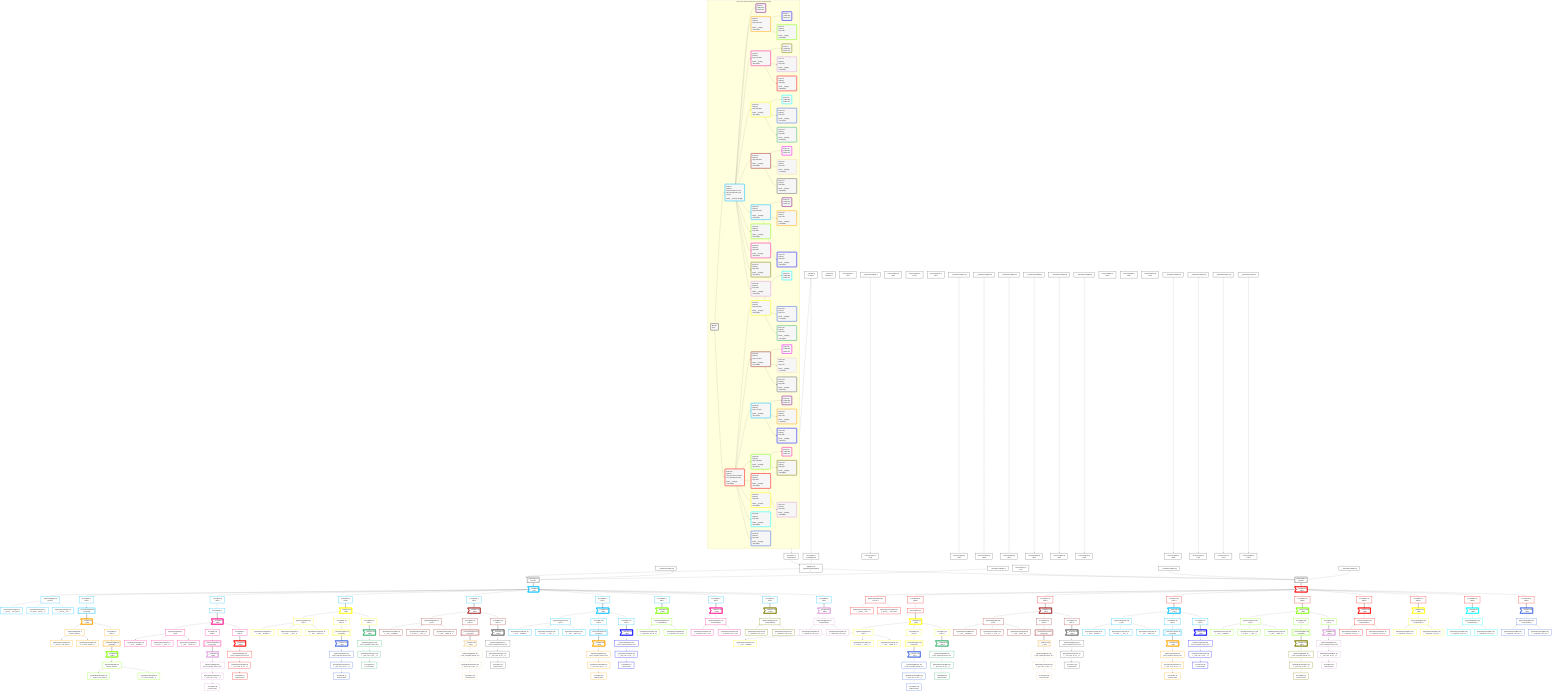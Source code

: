 graph TD
    classDef path fill:#eee,stroke:#000,color:#000
    classDef plan fill:#fff,stroke-width:3px,color:#000
    classDef itemplan fill:#fff,stroke-width:6px,color:#000
    classDef sideeffectplan fill:#f00,stroke-width:6px,color:#000
    classDef bucket fill:#f6f6f6,color:#000,stroke-width:6px,text-align:left


    %% define steps
    __Value3["__Value[3∈0]<br />ᐸcontextᐳ"]:::plan
    __Value5["__Value[5∈0]<br />ᐸrootValueᐳ"]:::plan
    Access27["Access[27∈0]<br />ᐸ3.pgSettingsᐳ"]:::plan
    Access28["Access[28∈0]<br />ᐸ3.withPgClientᐳ"]:::plan
    Object29["Object[29∈0]<br />ᐸ{pgSettings,withPgClient}ᐳ"]:::plan
    __InputStaticLeaf146["__InputStaticLeaf[146∈0]"]:::plan
    __InputStaticLeaf169["__InputStaticLeaf[169∈0]"]:::plan
    PgSelect26[["PgSelect[26∈0]<br />ᐸpersonᐳ"]]:::plan
    Connection57["Connection[57∈0]<br />ᐸ53ᐳ"]:::plan
    __Item58>"__Item[58∈1]<br />ᐸ26ᐳ"]:::itemplan
    PgSelectSingle59["PgSelectSingle[59∈1]<br />ᐸpersonᐳ"]:::plan
    PgClassExpression60["PgClassExpression[60∈1]<br />ᐸ__person__...full_name”ᐳ"]:::plan
    PgClassExpression62["PgClassExpression[62∈1]<br />ᐸ”c”.”perso..._person__)ᐳ"]:::plan
    Connection90["Connection[90∈0]<br />ᐸ86ᐳ"]:::plan
    PgClassExpression91["PgClassExpression[91∈1]<br />ᐸ__person__.”id”ᐳ"]:::plan
    __InputStaticLeaf93["__InputStaticLeaf[93∈0]"]:::plan
    Connection117["Connection[117∈0]<br />ᐸ113ᐳ"]:::plan
    Connection164["Connection[164∈0]<br />ᐸ160ᐳ"]:::plan
    Connection203["Connection[203∈0]<br />ᐸ199ᐳ"]:::plan
    Connection221["Connection[221∈0]<br />ᐸ217ᐳ"]:::plan
    Access862["Access[862∈1]<br />ᐸ58.4ᐳ"]:::plan
    __ListTransform249[["__ListTransform[249∈1]<br />ᐸeach:248ᐳ"]]:::plan
    __Item252>"__Item[252∈3]<br />ᐸ249ᐳ"]:::itemplan
    PgSelectSingle253["PgSelectSingle[253∈3]<br />ᐸperson_friendsᐳ"]:::plan
    PgClassExpression254["PgClassExpression[254∈3]<br />ᐸ__person_f...full_name”ᐳ"]:::plan
    PgClassExpression256["PgClassExpression[256∈3]<br />ᐸ”c”.”perso...friends__)ᐳ"]:::plan
    __InputStaticLeaf257["__InputStaticLeaf[257∈0]"]:::plan
    Connection284["Connection[284∈0]<br />ᐸ280ᐳ"]:::plan
    Access861["Access[861∈3]<br />ᐸ252.0ᐳ"]:::plan
    __ListTransform286[["__ListTransform[286∈3]<br />ᐸeach:285ᐳ"]]:::plan
    __Item289>"__Item[289∈5]<br />ᐸ286ᐳ"]:::itemplan
    PgSelectSingle290["PgSelectSingle[290∈5]<br />ᐸperson_friendsᐳ"]:::plan
    PgClassExpression291["PgClassExpression[291∈5]<br />ᐸ__person_f...full_name”ᐳ"]:::plan
    PgClassExpression293["PgClassExpression[293∈5]<br />ᐸ”c”.”perso...friends__)ᐳ"]:::plan
    Access859["Access[859∈1]<br />ᐸ58.3ᐳ"]:::plan
    Reverse860["Reverse[860∈1]"]:::plan
    __Item295>"__Item[295∈6]<br />ᐸ860ᐳ"]:::itemplan
    PgSelectSingle296["PgSelectSingle[296∈6]<br />ᐸpostᐳ"]:::plan
    PgClassExpression297["PgClassExpression[297∈6]<br />ᐸ__post__.”headline”ᐳ"]:::plan
    PgClassExpression301["PgClassExpression[301∈6]<br />ᐸ”a”.”post_...(__post__)ᐳ"]:::plan
    PgClassExpression302["PgClassExpression[302∈6]<br />ᐸ__post__.”author_id”ᐳ"]:::plan
    __InputStaticLeaf303["__InputStaticLeaf[303∈0]"]:::plan
    Connection313["Connection[313∈0]<br />ᐸ309ᐳ"]:::plan
    Access857["Access[857∈6]<br />ᐸ295.0ᐳ"]:::plan
    __ListTransform325[["__ListTransform[325∈6]<br />ᐸeach:324ᐳ"]]:::plan
    __Item329>"__Item[329∈8]<br />ᐸ325ᐳ"]:::itemplan
    PgSelectSingle330["PgSelectSingle[330∈8]<br />ᐸpost_computed_interval_setᐳ"]:::plan
    PgClassExpression331["PgClassExpression[331∈8]<br />ᐸ__post_com...al_set__.vᐳ"]:::plan
    Access332["Access[332∈8]<br />ᐸ331.secondsᐳ"]:::plan
    Access858["Access[858∈6]<br />ᐸ295.1ᐳ"]:::plan
    __Item333>"__Item[333∈9]<br />ᐸ858ᐳ"]:::itemplan
    PgSelectSingle334["PgSelectSingle[334∈9]<br />ᐸpost_computed_interval_setᐳ"]:::plan
    PgClassExpression335["PgClassExpression[335∈9]<br />ᐸ__post_com...al_set__.vᐳ"]:::plan
    Access336["Access[336∈9]<br />ᐸ335.secondsᐳ"]:::plan
    Access866["Access[866∈1]<br />ᐸ58.8ᐳ"]:::plan
    __Item337>"__Item[337∈10]<br />ᐸ866ᐳ"]:::itemplan
    PgSelectSingle338["PgSelectSingle[338∈10]<br />ᐸpostᐳ"]:::plan
    PgClassExpression339["PgClassExpression[339∈10]<br />ᐸ__post__.”headline”ᐳ"]:::plan
    PgClassExpression343["PgClassExpression[343∈10]<br />ᐸ”a”.”post_...(__post__)ᐳ"]:::plan
    PgClassExpression344["PgClassExpression[344∈10]<br />ᐸ__post__.”author_id”ᐳ"]:::plan
    __InputStaticLeaf345["__InputStaticLeaf[345∈0]"]:::plan
    Connection355["Connection[355∈0]<br />ᐸ351ᐳ"]:::plan
    Access855["Access[855∈10]<br />ᐸ337.0ᐳ"]:::plan
    __ListTransform367[["__ListTransform[367∈10]<br />ᐸeach:366ᐳ"]]:::plan
    __Item371>"__Item[371∈12]<br />ᐸ367ᐳ"]:::itemplan
    PgSelectSingle372["PgSelectSingle[372∈12]<br />ᐸpost_computed_interval_setᐳ"]:::plan
    PgClassExpression373["PgClassExpression[373∈12]<br />ᐸ__post_com...al_set__.vᐳ"]:::plan
    Access374["Access[374∈12]<br />ᐸ373.secondsᐳ"]:::plan
    Access856["Access[856∈10]<br />ᐸ337.1ᐳ"]:::plan
    __Item375>"__Item[375∈13]<br />ᐸ856ᐳ"]:::itemplan
    PgSelectSingle376["PgSelectSingle[376∈13]<br />ᐸpost_computed_interval_setᐳ"]:::plan
    PgClassExpression377["PgClassExpression[377∈13]<br />ᐸ__post_com...al_set__.vᐳ"]:::plan
    Access378["Access[378∈13]<br />ᐸ377.secondsᐳ"]:::plan
    Access854["Access[854∈1]<br />ᐸ58.2ᐳ"]:::plan
    __Item380>"__Item[380∈14]<br />ᐸ854ᐳ"]:::itemplan
    PgSelectSingle381["PgSelectSingle[381∈14]<br />ᐸpostᐳ"]:::plan
    PgClassExpression382["PgClassExpression[382∈14]<br />ᐸ__post__.”headline”ᐳ"]:::plan
    PgClassExpression386["PgClassExpression[386∈14]<br />ᐸ”a”.”post_...(__post__)ᐳ"]:::plan
    PgClassExpression387["PgClassExpression[387∈14]<br />ᐸ__post__.”author_id”ᐳ"]:::plan
    __InputStaticLeaf388["__InputStaticLeaf[388∈0]"]:::plan
    Connection398["Connection[398∈0]<br />ᐸ394ᐳ"]:::plan
    Access852["Access[852∈14]<br />ᐸ380.0ᐳ"]:::plan
    __ListTransform410[["__ListTransform[410∈14]<br />ᐸeach:409ᐳ"]]:::plan
    __Item414>"__Item[414∈16]<br />ᐸ410ᐳ"]:::itemplan
    PgSelectSingle415["PgSelectSingle[415∈16]<br />ᐸpost_computed_interval_setᐳ"]:::plan
    PgClassExpression416["PgClassExpression[416∈16]<br />ᐸ__post_com...al_set__.vᐳ"]:::plan
    Access417["Access[417∈16]<br />ᐸ416.secondsᐳ"]:::plan
    Access853["Access[853∈14]<br />ᐸ380.1ᐳ"]:::plan
    __Item418>"__Item[418∈17]<br />ᐸ853ᐳ"]:::itemplan
    PgSelectSingle419["PgSelectSingle[419∈17]<br />ᐸpost_computed_interval_setᐳ"]:::plan
    PgClassExpression420["PgClassExpression[420∈17]<br />ᐸ__post_com...al_set__.vᐳ"]:::plan
    Access421["Access[421∈17]<br />ᐸ420.secondsᐳ"]:::plan
    Access865["Access[865∈1]<br />ᐸ58.7ᐳ"]:::plan
    __Item422>"__Item[422∈18]<br />ᐸ865ᐳ"]:::itemplan
    PgSelectSingle423["PgSelectSingle[423∈18]<br />ᐸpostᐳ"]:::plan
    PgClassExpression424["PgClassExpression[424∈18]<br />ᐸ__post__.”headline”ᐳ"]:::plan
    PgClassExpression428["PgClassExpression[428∈18]<br />ᐸ”a”.”post_...(__post__)ᐳ"]:::plan
    PgClassExpression429["PgClassExpression[429∈18]<br />ᐸ__post__.”author_id”ᐳ"]:::plan
    __InputStaticLeaf430["__InputStaticLeaf[430∈0]"]:::plan
    Connection440["Connection[440∈0]<br />ᐸ436ᐳ"]:::plan
    Access850["Access[850∈18]<br />ᐸ422.0ᐳ"]:::plan
    __ListTransform452[["__ListTransform[452∈18]<br />ᐸeach:451ᐳ"]]:::plan
    __Item456>"__Item[456∈20]<br />ᐸ452ᐳ"]:::itemplan
    PgSelectSingle457["PgSelectSingle[457∈20]<br />ᐸpost_computed_interval_setᐳ"]:::plan
    PgClassExpression458["PgClassExpression[458∈20]<br />ᐸ__post_com...al_set__.vᐳ"]:::plan
    Access459["Access[459∈20]<br />ᐸ458.secondsᐳ"]:::plan
    Access851["Access[851∈18]<br />ᐸ422.1ᐳ"]:::plan
    __Item460>"__Item[460∈21]<br />ᐸ851ᐳ"]:::itemplan
    PgSelectSingle461["PgSelectSingle[461∈21]<br />ᐸpost_computed_interval_setᐳ"]:::plan
    PgClassExpression462["PgClassExpression[462∈21]<br />ᐸ__post_com...al_set__.vᐳ"]:::plan
    Access463["Access[463∈21]<br />ᐸ462.secondsᐳ"]:::plan
    Access849["Access[849∈1]<br />ᐸ58.1ᐳ"]:::plan
    __Item465>"__Item[465∈22]<br />ᐸ849ᐳ"]:::itemplan
    PgSelectSingle466["PgSelectSingle[466∈22]<br />ᐸcompoundKeyᐳ"]:::plan
    PgClassExpression467["PgClassExpression[467∈22]<br />ᐸ__compound...rson_id_1”ᐳ"]:::plan
    PgClassExpression468["PgClassExpression[468∈22]<br />ᐸ__compound...rson_id_2”ᐳ"]:::plan
    Access848["Access[848∈1]<br />ᐸ58.0ᐳ"]:::plan
    __Item470>"__Item[470∈23]<br />ᐸ848ᐳ"]:::itemplan
    PgSelectSingle471["PgSelectSingle[471∈23]<br />ᐸcompoundKeyᐳ"]:::plan
    PgClassExpression472["PgClassExpression[472∈23]<br />ᐸ__compound...rson_id_1”ᐳ"]:::plan
    PgClassExpression473["PgClassExpression[473∈23]<br />ᐸ__compound...rson_id_2”ᐳ"]:::plan
    Access864["Access[864∈1]<br />ᐸ58.6ᐳ"]:::plan
    __Item474>"__Item[474∈24]<br />ᐸ864ᐳ"]:::itemplan
    PgSelectSingle475["PgSelectSingle[475∈24]<br />ᐸcompoundKeyᐳ"]:::plan
    PgClassExpression476["PgClassExpression[476∈24]<br />ᐸ__compound...rson_id_1”ᐳ"]:::plan
    PgClassExpression477["PgClassExpression[477∈24]<br />ᐸ__compound...rson_id_2”ᐳ"]:::plan
    Access863["Access[863∈1]<br />ᐸ58.5ᐳ"]:::plan
    __Item478>"__Item[478∈25]<br />ᐸ863ᐳ"]:::itemplan
    PgSelectSingle479["PgSelectSingle[479∈25]<br />ᐸcompoundKeyᐳ"]:::plan
    PgClassExpression480["PgClassExpression[480∈25]<br />ᐸ__compound...rson_id_1”ᐳ"]:::plan
    PgClassExpression481["PgClassExpression[481∈25]<br />ᐸ__compound...rson_id_2”ᐳ"]:::plan
    __InputStaticLeaf541["__InputStaticLeaf[541∈0]"]:::plan
    __InputStaticLeaf564["__InputStaticLeaf[564∈0]"]:::plan
    PgSelect482[["PgSelect[482∈0]<br />ᐸpersonᐳ"]]:::plan
    __Item483>"__Item[483∈26]<br />ᐸ482ᐳ"]:::itemplan
    PgSelectSingle484["PgSelectSingle[484∈26]<br />ᐸpersonᐳ"]:::plan
    PgClassExpression485["PgClassExpression[485∈26]<br />ᐸ__person__.”id”ᐳ"]:::plan
    PgClassExpression486["PgClassExpression[486∈26]<br />ᐸ__person__...full_name”ᐳ"]:::plan
    __InputStaticLeaf488["__InputStaticLeaf[488∈0]"]:::plan
    Connection512["Connection[512∈0]<br />ᐸ508ᐳ"]:::plan
    Connection559["Connection[559∈0]<br />ᐸ555ᐳ"]:::plan
    Connection598["Connection[598∈0]<br />ᐸ594ᐳ"]:::plan
    Connection616["Connection[616∈0]<br />ᐸ612ᐳ"]:::plan
    Access842["Access[842∈26]<br />ᐸ483.3ᐳ"]:::plan
    Reverse843["Reverse[843∈26]"]:::plan
    __Item644>"__Item[644∈27]<br />ᐸ843ᐳ"]:::itemplan
    PgSelectSingle645["PgSelectSingle[645∈27]<br />ᐸpostᐳ"]:::plan
    PgClassExpression646["PgClassExpression[646∈27]<br />ᐸ__post__.”headline”ᐳ"]:::plan
    PgClassExpression650["PgClassExpression[650∈27]<br />ᐸ”a”.”post_...(__post__)ᐳ"]:::plan
    PgClassExpression651["PgClassExpression[651∈27]<br />ᐸ__post__.”author_id”ᐳ"]:::plan
    __InputStaticLeaf652["__InputStaticLeaf[652∈0]"]:::plan
    Connection662["Connection[662∈0]<br />ᐸ658ᐳ"]:::plan
    Access840["Access[840∈27]<br />ᐸ644.0ᐳ"]:::plan
    __ListTransform674[["__ListTransform[674∈27]<br />ᐸeach:673ᐳ"]]:::plan
    __Item678>"__Item[678∈29]<br />ᐸ674ᐳ"]:::itemplan
    PgSelectSingle679["PgSelectSingle[679∈29]<br />ᐸpost_computed_interval_setᐳ"]:::plan
    PgClassExpression680["PgClassExpression[680∈29]<br />ᐸ__post_com...al_set__.vᐳ"]:::plan
    Access681["Access[681∈29]<br />ᐸ680.secondsᐳ"]:::plan
    Access841["Access[841∈27]<br />ᐸ644.1ᐳ"]:::plan
    __Item682>"__Item[682∈30]<br />ᐸ841ᐳ"]:::itemplan
    PgSelectSingle683["PgSelectSingle[683∈30]<br />ᐸpost_computed_interval_setᐳ"]:::plan
    PgClassExpression684["PgClassExpression[684∈30]<br />ᐸ__post_com...al_set__.vᐳ"]:::plan
    Access685["Access[685∈30]<br />ᐸ684.secondsᐳ"]:::plan
    Access847["Access[847∈26]<br />ᐸ483.7ᐳ"]:::plan
    __Item686>"__Item[686∈31]<br />ᐸ847ᐳ"]:::itemplan
    PgSelectSingle687["PgSelectSingle[687∈31]<br />ᐸpostᐳ"]:::plan
    PgClassExpression688["PgClassExpression[688∈31]<br />ᐸ__post__.”headline”ᐳ"]:::plan
    PgClassExpression692["PgClassExpression[692∈31]<br />ᐸ”a”.”post_...(__post__)ᐳ"]:::plan
    PgClassExpression693["PgClassExpression[693∈31]<br />ᐸ__post__.”author_id”ᐳ"]:::plan
    __InputStaticLeaf694["__InputStaticLeaf[694∈0]"]:::plan
    Connection704["Connection[704∈0]<br />ᐸ700ᐳ"]:::plan
    Access838["Access[838∈31]<br />ᐸ686.0ᐳ"]:::plan
    __ListTransform716[["__ListTransform[716∈31]<br />ᐸeach:715ᐳ"]]:::plan
    __Item720>"__Item[720∈33]<br />ᐸ716ᐳ"]:::itemplan
    PgSelectSingle721["PgSelectSingle[721∈33]<br />ᐸpost_computed_interval_setᐳ"]:::plan
    PgClassExpression722["PgClassExpression[722∈33]<br />ᐸ__post_com...al_set__.vᐳ"]:::plan
    Access723["Access[723∈33]<br />ᐸ722.secondsᐳ"]:::plan
    Access839["Access[839∈31]<br />ᐸ686.1ᐳ"]:::plan
    __Item724>"__Item[724∈34]<br />ᐸ839ᐳ"]:::itemplan
    PgSelectSingle725["PgSelectSingle[725∈34]<br />ᐸpost_computed_interval_setᐳ"]:::plan
    PgClassExpression726["PgClassExpression[726∈34]<br />ᐸ__post_com...al_set__.vᐳ"]:::plan
    Access727["Access[727∈34]<br />ᐸ726.secondsᐳ"]:::plan
    Access837["Access[837∈26]<br />ᐸ483.2ᐳ"]:::plan
    __Item729>"__Item[729∈35]<br />ᐸ837ᐳ"]:::itemplan
    PgSelectSingle730["PgSelectSingle[730∈35]<br />ᐸpostᐳ"]:::plan
    PgClassExpression731["PgClassExpression[731∈35]<br />ᐸ__post__.”headline”ᐳ"]:::plan
    PgClassExpression735["PgClassExpression[735∈35]<br />ᐸ”a”.”post_...(__post__)ᐳ"]:::plan
    PgClassExpression736["PgClassExpression[736∈35]<br />ᐸ__post__.”author_id”ᐳ"]:::plan
    __InputStaticLeaf737["__InputStaticLeaf[737∈0]"]:::plan
    Connection747["Connection[747∈0]<br />ᐸ743ᐳ"]:::plan
    Access835["Access[835∈35]<br />ᐸ729.0ᐳ"]:::plan
    __ListTransform759[["__ListTransform[759∈35]<br />ᐸeach:758ᐳ"]]:::plan
    __Item763>"__Item[763∈37]<br />ᐸ759ᐳ"]:::itemplan
    PgSelectSingle764["PgSelectSingle[764∈37]<br />ᐸpost_computed_interval_setᐳ"]:::plan
    PgClassExpression765["PgClassExpression[765∈37]<br />ᐸ__post_com...al_set__.vᐳ"]:::plan
    Access766["Access[766∈37]<br />ᐸ765.secondsᐳ"]:::plan
    Access836["Access[836∈35]<br />ᐸ729.1ᐳ"]:::plan
    __Item767>"__Item[767∈38]<br />ᐸ836ᐳ"]:::itemplan
    PgSelectSingle768["PgSelectSingle[768∈38]<br />ᐸpost_computed_interval_setᐳ"]:::plan
    PgClassExpression769["PgClassExpression[769∈38]<br />ᐸ__post_com...al_set__.vᐳ"]:::plan
    Access770["Access[770∈38]<br />ᐸ769.secondsᐳ"]:::plan
    Access846["Access[846∈26]<br />ᐸ483.6ᐳ"]:::plan
    __Item771>"__Item[771∈39]<br />ᐸ846ᐳ"]:::itemplan
    PgSelectSingle772["PgSelectSingle[772∈39]<br />ᐸpostᐳ"]:::plan
    PgClassExpression773["PgClassExpression[773∈39]<br />ᐸ__post__.”headline”ᐳ"]:::plan
    PgClassExpression777["PgClassExpression[777∈39]<br />ᐸ”a”.”post_...(__post__)ᐳ"]:::plan
    PgClassExpression778["PgClassExpression[778∈39]<br />ᐸ__post__.”author_id”ᐳ"]:::plan
    __InputStaticLeaf779["__InputStaticLeaf[779∈0]"]:::plan
    Connection789["Connection[789∈0]<br />ᐸ785ᐳ"]:::plan
    Access833["Access[833∈39]<br />ᐸ771.0ᐳ"]:::plan
    __ListTransform801[["__ListTransform[801∈39]<br />ᐸeach:800ᐳ"]]:::plan
    __Item805>"__Item[805∈41]<br />ᐸ801ᐳ"]:::itemplan
    PgSelectSingle806["PgSelectSingle[806∈41]<br />ᐸpost_computed_interval_setᐳ"]:::plan
    PgClassExpression807["PgClassExpression[807∈41]<br />ᐸ__post_com...al_set__.vᐳ"]:::plan
    Access808["Access[808∈41]<br />ᐸ807.secondsᐳ"]:::plan
    Access834["Access[834∈39]<br />ᐸ771.1ᐳ"]:::plan
    __Item809>"__Item[809∈42]<br />ᐸ834ᐳ"]:::itemplan
    PgSelectSingle810["PgSelectSingle[810∈42]<br />ᐸpost_computed_interval_setᐳ"]:::plan
    PgClassExpression811["PgClassExpression[811∈42]<br />ᐸ__post_com...al_set__.vᐳ"]:::plan
    Access812["Access[812∈42]<br />ᐸ811.secondsᐳ"]:::plan
    Access832["Access[832∈26]<br />ᐸ483.1ᐳ"]:::plan
    __Item814>"__Item[814∈43]<br />ᐸ832ᐳ"]:::itemplan
    PgSelectSingle815["PgSelectSingle[815∈43]<br />ᐸcompoundKeyᐳ"]:::plan
    PgClassExpression816["PgClassExpression[816∈43]<br />ᐸ__compound...rson_id_1”ᐳ"]:::plan
    PgClassExpression817["PgClassExpression[817∈43]<br />ᐸ__compound...rson_id_2”ᐳ"]:::plan
    Access831["Access[831∈26]<br />ᐸ483.0ᐳ"]:::plan
    __Item819>"__Item[819∈44]<br />ᐸ831ᐳ"]:::itemplan
    PgSelectSingle820["PgSelectSingle[820∈44]<br />ᐸcompoundKeyᐳ"]:::plan
    PgClassExpression821["PgClassExpression[821∈44]<br />ᐸ__compound...rson_id_1”ᐳ"]:::plan
    PgClassExpression822["PgClassExpression[822∈44]<br />ᐸ__compound...rson_id_2”ᐳ"]:::plan
    Access845["Access[845∈26]<br />ᐸ483.5ᐳ"]:::plan
    __Item823>"__Item[823∈45]<br />ᐸ845ᐳ"]:::itemplan
    PgSelectSingle824["PgSelectSingle[824∈45]<br />ᐸcompoundKeyᐳ"]:::plan
    PgClassExpression825["PgClassExpression[825∈45]<br />ᐸ__compound...rson_id_1”ᐳ"]:::plan
    PgClassExpression826["PgClassExpression[826∈45]<br />ᐸ__compound...rson_id_2”ᐳ"]:::plan
    Access844["Access[844∈26]<br />ᐸ483.4ᐳ"]:::plan
    __Item827>"__Item[827∈46]<br />ᐸ844ᐳ"]:::itemplan
    PgSelectSingle828["PgSelectSingle[828∈46]<br />ᐸcompoundKeyᐳ"]:::plan
    PgClassExpression829["PgClassExpression[829∈46]<br />ᐸ__compound...rson_id_1”ᐳ"]:::plan
    PgClassExpression830["PgClassExpression[830∈46]<br />ᐸ__compound...rson_id_2”ᐳ"]:::plan

    %% plan dependencies
    __Value3 --> Access27
    __Value3 --> Access28
    Access27 & Access28 --> Object29
    Object29 & __InputStaticLeaf146 & __InputStaticLeaf169 --> PgSelect26
    PgSelect26 ==> __Item58
    __Item58 --> PgSelectSingle59
    PgSelectSingle59 --> PgClassExpression60
    PgSelectSingle59 --> PgClassExpression62
    PgSelectSingle59 --> PgClassExpression91
    __InputStaticLeaf93 --> Connection117
    __Item58 --> Access862
    Access862 --> __ListTransform249
    __ListTransform249 ==> __Item252
    __Item252 --> PgSelectSingle253
    PgSelectSingle253 --> PgClassExpression254
    PgSelectSingle253 --> PgClassExpression256
    __InputStaticLeaf257 --> Connection284
    __Item252 --> Access861
    Access861 --> __ListTransform286
    __ListTransform286 ==> __Item289
    __Item289 --> PgSelectSingle290
    PgSelectSingle290 --> PgClassExpression291
    PgSelectSingle290 --> PgClassExpression293
    __Item58 --> Access859
    Access859 --> Reverse860
    Reverse860 ==> __Item295
    __Item295 --> PgSelectSingle296
    PgSelectSingle296 --> PgClassExpression297
    PgSelectSingle296 --> PgClassExpression301
    PgSelectSingle296 --> PgClassExpression302
    __InputStaticLeaf303 --> Connection313
    __Item295 --> Access857
    Access857 --> __ListTransform325
    __ListTransform325 ==> __Item329
    __Item329 --> PgSelectSingle330
    PgSelectSingle330 --> PgClassExpression331
    PgClassExpression331 --> Access332
    __Item295 --> Access858
    Access858 ==> __Item333
    __Item333 --> PgSelectSingle334
    PgSelectSingle334 --> PgClassExpression335
    PgClassExpression335 --> Access336
    __Item58 --> Access866
    Access866 ==> __Item337
    __Item337 --> PgSelectSingle338
    PgSelectSingle338 --> PgClassExpression339
    PgSelectSingle338 --> PgClassExpression343
    PgSelectSingle338 --> PgClassExpression344
    __InputStaticLeaf345 --> Connection355
    __Item337 --> Access855
    Access855 --> __ListTransform367
    __ListTransform367 ==> __Item371
    __Item371 --> PgSelectSingle372
    PgSelectSingle372 --> PgClassExpression373
    PgClassExpression373 --> Access374
    __Item337 --> Access856
    Access856 ==> __Item375
    __Item375 --> PgSelectSingle376
    PgSelectSingle376 --> PgClassExpression377
    PgClassExpression377 --> Access378
    __Item58 --> Access854
    Access854 ==> __Item380
    __Item380 --> PgSelectSingle381
    PgSelectSingle381 --> PgClassExpression382
    PgSelectSingle381 --> PgClassExpression386
    PgSelectSingle381 --> PgClassExpression387
    __InputStaticLeaf388 --> Connection398
    __Item380 --> Access852
    Access852 --> __ListTransform410
    __ListTransform410 ==> __Item414
    __Item414 --> PgSelectSingle415
    PgSelectSingle415 --> PgClassExpression416
    PgClassExpression416 --> Access417
    __Item380 --> Access853
    Access853 ==> __Item418
    __Item418 --> PgSelectSingle419
    PgSelectSingle419 --> PgClassExpression420
    PgClassExpression420 --> Access421
    __Item58 --> Access865
    Access865 ==> __Item422
    __Item422 --> PgSelectSingle423
    PgSelectSingle423 --> PgClassExpression424
    PgSelectSingle423 --> PgClassExpression428
    PgSelectSingle423 --> PgClassExpression429
    __InputStaticLeaf430 --> Connection440
    __Item422 --> Access850
    Access850 --> __ListTransform452
    __ListTransform452 ==> __Item456
    __Item456 --> PgSelectSingle457
    PgSelectSingle457 --> PgClassExpression458
    PgClassExpression458 --> Access459
    __Item422 --> Access851
    Access851 ==> __Item460
    __Item460 --> PgSelectSingle461
    PgSelectSingle461 --> PgClassExpression462
    PgClassExpression462 --> Access463
    __Item58 --> Access849
    Access849 ==> __Item465
    __Item465 --> PgSelectSingle466
    PgSelectSingle466 --> PgClassExpression467
    PgSelectSingle466 --> PgClassExpression468
    __Item58 --> Access848
    Access848 ==> __Item470
    __Item470 --> PgSelectSingle471
    PgSelectSingle471 --> PgClassExpression472
    PgSelectSingle471 --> PgClassExpression473
    __Item58 --> Access864
    Access864 ==> __Item474
    __Item474 --> PgSelectSingle475
    PgSelectSingle475 --> PgClassExpression476
    PgSelectSingle475 --> PgClassExpression477
    __Item58 --> Access863
    Access863 ==> __Item478
    __Item478 --> PgSelectSingle479
    PgSelectSingle479 --> PgClassExpression480
    PgSelectSingle479 --> PgClassExpression481
    Object29 & Connection57 & __InputStaticLeaf541 & __InputStaticLeaf564 --> PgSelect482
    PgSelect482 ==> __Item483
    __Item483 --> PgSelectSingle484
    PgSelectSingle484 --> PgClassExpression485
    PgSelectSingle484 --> PgClassExpression486
    __InputStaticLeaf488 --> Connection512
    __Item483 --> Access842
    Access842 --> Reverse843
    Reverse843 ==> __Item644
    __Item644 --> PgSelectSingle645
    PgSelectSingle645 --> PgClassExpression646
    PgSelectSingle645 --> PgClassExpression650
    PgSelectSingle645 --> PgClassExpression651
    __InputStaticLeaf652 --> Connection662
    __Item644 --> Access840
    Access840 --> __ListTransform674
    __ListTransform674 ==> __Item678
    __Item678 --> PgSelectSingle679
    PgSelectSingle679 --> PgClassExpression680
    PgClassExpression680 --> Access681
    __Item644 --> Access841
    Access841 ==> __Item682
    __Item682 --> PgSelectSingle683
    PgSelectSingle683 --> PgClassExpression684
    PgClassExpression684 --> Access685
    __Item483 --> Access847
    Access847 ==> __Item686
    __Item686 --> PgSelectSingle687
    PgSelectSingle687 --> PgClassExpression688
    PgSelectSingle687 --> PgClassExpression692
    PgSelectSingle687 --> PgClassExpression693
    __InputStaticLeaf694 --> Connection704
    __Item686 --> Access838
    Access838 --> __ListTransform716
    __ListTransform716 ==> __Item720
    __Item720 --> PgSelectSingle721
    PgSelectSingle721 --> PgClassExpression722
    PgClassExpression722 --> Access723
    __Item686 --> Access839
    Access839 ==> __Item724
    __Item724 --> PgSelectSingle725
    PgSelectSingle725 --> PgClassExpression726
    PgClassExpression726 --> Access727
    __Item483 --> Access837
    Access837 ==> __Item729
    __Item729 --> PgSelectSingle730
    PgSelectSingle730 --> PgClassExpression731
    PgSelectSingle730 --> PgClassExpression735
    PgSelectSingle730 --> PgClassExpression736
    __InputStaticLeaf737 --> Connection747
    __Item729 --> Access835
    Access835 --> __ListTransform759
    __ListTransform759 ==> __Item763
    __Item763 --> PgSelectSingle764
    PgSelectSingle764 --> PgClassExpression765
    PgClassExpression765 --> Access766
    __Item729 --> Access836
    Access836 ==> __Item767
    __Item767 --> PgSelectSingle768
    PgSelectSingle768 --> PgClassExpression769
    PgClassExpression769 --> Access770
    __Item483 --> Access846
    Access846 ==> __Item771
    __Item771 --> PgSelectSingle772
    PgSelectSingle772 --> PgClassExpression773
    PgSelectSingle772 --> PgClassExpression777
    PgSelectSingle772 --> PgClassExpression778
    __InputStaticLeaf779 --> Connection789
    __Item771 --> Access833
    Access833 --> __ListTransform801
    __ListTransform801 ==> __Item805
    __Item805 --> PgSelectSingle806
    PgSelectSingle806 --> PgClassExpression807
    PgClassExpression807 --> Access808
    __Item771 --> Access834
    Access834 ==> __Item809
    __Item809 --> PgSelectSingle810
    PgSelectSingle810 --> PgClassExpression811
    PgClassExpression811 --> Access812
    __Item483 --> Access832
    Access832 ==> __Item814
    __Item814 --> PgSelectSingle815
    PgSelectSingle815 --> PgClassExpression816
    PgSelectSingle815 --> PgClassExpression817
    __Item483 --> Access831
    Access831 ==> __Item819
    __Item819 --> PgSelectSingle820
    PgSelectSingle820 --> PgClassExpression821
    PgSelectSingle820 --> PgClassExpression822
    __Item483 --> Access845
    Access845 ==> __Item823
    __Item823 --> PgSelectSingle824
    PgSelectSingle824 --> PgClassExpression825
    PgSelectSingle824 --> PgClassExpression826
    __Item483 --> Access844
    Access844 ==> __Item827
    __Item827 --> PgSelectSingle828
    PgSelectSingle828 --> PgClassExpression829
    PgSelectSingle828 --> PgClassExpression830

    %% plan-to-path relationships

    subgraph "Buckets for queries/v4/simple-procedure-computed-fields"
    Bucket0("Bucket 0<br />(root)"):::bucket
    classDef bucket0 stroke:#696969
    class Bucket0,__Value3,__Value5,PgSelect26,Access27,Access28,Object29,Connection57,Connection90,__InputStaticLeaf93,Connection117,__InputStaticLeaf146,Connection164,__InputStaticLeaf169,Connection203,Connection221,__InputStaticLeaf257,Connection284,__InputStaticLeaf303,Connection313,__InputStaticLeaf345,Connection355,__InputStaticLeaf388,Connection398,__InputStaticLeaf430,Connection440,PgSelect482,__InputStaticLeaf488,Connection512,__InputStaticLeaf541,Connection559,__InputStaticLeaf564,Connection598,Connection616,__InputStaticLeaf652,Connection662,__InputStaticLeaf694,Connection704,__InputStaticLeaf737,Connection747,__InputStaticLeaf779,Connection789 bucket0
    Bucket1("Bucket 1<br />(listItem)<br />Deps: 90, 284, 117, 313, 355, 164, 398, 440, 203, 221, 26<br /><br />ROOT __Item{1}ᐸ26ᐳ[58]"):::bucket
    classDef bucket1 stroke:#00bfff
    class Bucket1,__Item58,PgSelectSingle59,PgClassExpression60,PgClassExpression62,PgClassExpression91,__ListTransform249,Access848,Access849,Access854,Access859,Reverse860,Access862,Access863,Access864,Access865,Access866 bucket1
    Bucket2("Bucket 2<br />(subroutine)<br />ROOT null"):::bucket
    classDef bucket2 stroke:#7f007f
    class Bucket2 bucket2
    Bucket3("Bucket 3<br />(listItem)<br />Deps: 284, 249<br /><br />ROOT __Item{3}ᐸ249ᐳ[252]"):::bucket
    classDef bucket3 stroke:#ffa500
    class Bucket3,__Item252,PgSelectSingle253,PgClassExpression254,PgClassExpression256,__ListTransform286,Access861 bucket3
    Bucket4("Bucket 4<br />(subroutine)<br />ROOT null"):::bucket
    classDef bucket4 stroke:#0000ff
    class Bucket4 bucket4
    Bucket5("Bucket 5<br />(listItem)<br />Deps: 286<br /><br />ROOT __Item{5}ᐸ286ᐳ[289]"):::bucket
    classDef bucket5 stroke:#7fff00
    class Bucket5,__Item289,PgSelectSingle290,PgClassExpression291,PgClassExpression293 bucket5
    Bucket6("Bucket 6<br />(listItem)<br />Deps: 313, 860<br /><br />ROOT __Item{6}ᐸ860ᐳ[295]"):::bucket
    classDef bucket6 stroke:#ff1493
    class Bucket6,__Item295,PgSelectSingle296,PgClassExpression297,PgClassExpression301,PgClassExpression302,__ListTransform325,Access857,Access858 bucket6
    Bucket7("Bucket 7<br />(subroutine)<br />ROOT null"):::bucket
    classDef bucket7 stroke:#808000
    class Bucket7 bucket7
    Bucket8("Bucket 8<br />(listItem)<br />Deps: 325<br /><br />ROOT __Item{8}ᐸ325ᐳ[329]"):::bucket
    classDef bucket8 stroke:#dda0dd
    class Bucket8,__Item329,PgSelectSingle330,PgClassExpression331,Access332 bucket8
    Bucket9("Bucket 9<br />(listItem)<br />Deps: 858<br /><br />ROOT __Item{9}ᐸ858ᐳ[333]"):::bucket
    classDef bucket9 stroke:#ff0000
    class Bucket9,__Item333,PgSelectSingle334,PgClassExpression335,Access336 bucket9
    Bucket10("Bucket 10<br />(listItem)<br />Deps: 355, 866<br /><br />ROOT __Item{10}ᐸ866ᐳ[337]"):::bucket
    classDef bucket10 stroke:#ffff00
    class Bucket10,__Item337,PgSelectSingle338,PgClassExpression339,PgClassExpression343,PgClassExpression344,__ListTransform367,Access855,Access856 bucket10
    Bucket11("Bucket 11<br />(subroutine)<br />ROOT null"):::bucket
    classDef bucket11 stroke:#00ffff
    class Bucket11 bucket11
    Bucket12("Bucket 12<br />(listItem)<br />Deps: 367<br /><br />ROOT __Item{12}ᐸ367ᐳ[371]"):::bucket
    classDef bucket12 stroke:#4169e1
    class Bucket12,__Item371,PgSelectSingle372,PgClassExpression373,Access374 bucket12
    Bucket13("Bucket 13<br />(listItem)<br />Deps: 856<br /><br />ROOT __Item{13}ᐸ856ᐳ[375]"):::bucket
    classDef bucket13 stroke:#3cb371
    class Bucket13,__Item375,PgSelectSingle376,PgClassExpression377,Access378 bucket13
    Bucket14("Bucket 14<br />(listItem)<br />Deps: 398, 854<br /><br />ROOT __Item{14}ᐸ854ᐳ[380]"):::bucket
    classDef bucket14 stroke:#a52a2a
    class Bucket14,__Item380,PgSelectSingle381,PgClassExpression382,PgClassExpression386,PgClassExpression387,__ListTransform410,Access852,Access853 bucket14
    Bucket15("Bucket 15<br />(subroutine)<br />ROOT null"):::bucket
    classDef bucket15 stroke:#ff00ff
    class Bucket15 bucket15
    Bucket16("Bucket 16<br />(listItem)<br />Deps: 410<br /><br />ROOT __Item{16}ᐸ410ᐳ[414]"):::bucket
    classDef bucket16 stroke:#f5deb3
    class Bucket16,__Item414,PgSelectSingle415,PgClassExpression416,Access417 bucket16
    Bucket17("Bucket 17<br />(listItem)<br />Deps: 853<br /><br />ROOT __Item{17}ᐸ853ᐳ[418]"):::bucket
    classDef bucket17 stroke:#696969
    class Bucket17,__Item418,PgSelectSingle419,PgClassExpression420,Access421 bucket17
    Bucket18("Bucket 18<br />(listItem)<br />Deps: 440, 865<br /><br />ROOT __Item{18}ᐸ865ᐳ[422]"):::bucket
    classDef bucket18 stroke:#00bfff
    class Bucket18,__Item422,PgSelectSingle423,PgClassExpression424,PgClassExpression428,PgClassExpression429,__ListTransform452,Access850,Access851 bucket18
    Bucket19("Bucket 19<br />(subroutine)<br />ROOT null"):::bucket
    classDef bucket19 stroke:#7f007f
    class Bucket19 bucket19
    Bucket20("Bucket 20<br />(listItem)<br />Deps: 452<br /><br />ROOT __Item{20}ᐸ452ᐳ[456]"):::bucket
    classDef bucket20 stroke:#ffa500
    class Bucket20,__Item456,PgSelectSingle457,PgClassExpression458,Access459 bucket20
    Bucket21("Bucket 21<br />(listItem)<br />Deps: 851<br /><br />ROOT __Item{21}ᐸ851ᐳ[460]"):::bucket
    classDef bucket21 stroke:#0000ff
    class Bucket21,__Item460,PgSelectSingle461,PgClassExpression462,Access463 bucket21
    Bucket22("Bucket 22<br />(listItem)<br />Deps: 849<br /><br />ROOT __Item{22}ᐸ849ᐳ[465]"):::bucket
    classDef bucket22 stroke:#7fff00
    class Bucket22,__Item465,PgSelectSingle466,PgClassExpression467,PgClassExpression468 bucket22
    Bucket23("Bucket 23<br />(listItem)<br />Deps: 848<br /><br />ROOT __Item{23}ᐸ848ᐳ[470]"):::bucket
    classDef bucket23 stroke:#ff1493
    class Bucket23,__Item470,PgSelectSingle471,PgClassExpression472,PgClassExpression473 bucket23
    Bucket24("Bucket 24<br />(listItem)<br />Deps: 864<br /><br />ROOT __Item{24}ᐸ864ᐳ[474]"):::bucket
    classDef bucket24 stroke:#808000
    class Bucket24,__Item474,PgSelectSingle475,PgClassExpression476,PgClassExpression477 bucket24
    Bucket25("Bucket 25<br />(listItem)<br />Deps: 863<br /><br />ROOT __Item{25}ᐸ863ᐳ[478]"):::bucket
    classDef bucket25 stroke:#dda0dd
    class Bucket25,__Item478,PgSelectSingle479,PgClassExpression480,PgClassExpression481 bucket25
    Bucket26("Bucket 26<br />(listItem)<br />Deps: 512, 662, 704, 559, 747, 789, 598, 616, 482<br /><br />ROOT __Item{26}ᐸ482ᐳ[483]"):::bucket
    classDef bucket26 stroke:#ff0000
    class Bucket26,__Item483,PgSelectSingle484,PgClassExpression485,PgClassExpression486,Access831,Access832,Access837,Access842,Reverse843,Access844,Access845,Access846,Access847 bucket26
    Bucket27("Bucket 27<br />(listItem)<br />Deps: 662, 843<br /><br />ROOT __Item{27}ᐸ843ᐳ[644]"):::bucket
    classDef bucket27 stroke:#ffff00
    class Bucket27,__Item644,PgSelectSingle645,PgClassExpression646,PgClassExpression650,PgClassExpression651,__ListTransform674,Access840,Access841 bucket27
    Bucket28("Bucket 28<br />(subroutine)<br />ROOT null"):::bucket
    classDef bucket28 stroke:#00ffff
    class Bucket28 bucket28
    Bucket29("Bucket 29<br />(listItem)<br />Deps: 674<br /><br />ROOT __Item{29}ᐸ674ᐳ[678]"):::bucket
    classDef bucket29 stroke:#4169e1
    class Bucket29,__Item678,PgSelectSingle679,PgClassExpression680,Access681 bucket29
    Bucket30("Bucket 30<br />(listItem)<br />Deps: 841<br /><br />ROOT __Item{30}ᐸ841ᐳ[682]"):::bucket
    classDef bucket30 stroke:#3cb371
    class Bucket30,__Item682,PgSelectSingle683,PgClassExpression684,Access685 bucket30
    Bucket31("Bucket 31<br />(listItem)<br />Deps: 704, 847<br /><br />ROOT __Item{31}ᐸ847ᐳ[686]"):::bucket
    classDef bucket31 stroke:#a52a2a
    class Bucket31,__Item686,PgSelectSingle687,PgClassExpression688,PgClassExpression692,PgClassExpression693,__ListTransform716,Access838,Access839 bucket31
    Bucket32("Bucket 32<br />(subroutine)<br />ROOT null"):::bucket
    classDef bucket32 stroke:#ff00ff
    class Bucket32 bucket32
    Bucket33("Bucket 33<br />(listItem)<br />Deps: 716<br /><br />ROOT __Item{33}ᐸ716ᐳ[720]"):::bucket
    classDef bucket33 stroke:#f5deb3
    class Bucket33,__Item720,PgSelectSingle721,PgClassExpression722,Access723 bucket33
    Bucket34("Bucket 34<br />(listItem)<br />Deps: 839<br /><br />ROOT __Item{34}ᐸ839ᐳ[724]"):::bucket
    classDef bucket34 stroke:#696969
    class Bucket34,__Item724,PgSelectSingle725,PgClassExpression726,Access727 bucket34
    Bucket35("Bucket 35<br />(listItem)<br />Deps: 747, 837<br /><br />ROOT __Item{35}ᐸ837ᐳ[729]"):::bucket
    classDef bucket35 stroke:#00bfff
    class Bucket35,__Item729,PgSelectSingle730,PgClassExpression731,PgClassExpression735,PgClassExpression736,__ListTransform759,Access835,Access836 bucket35
    Bucket36("Bucket 36<br />(subroutine)<br />ROOT null"):::bucket
    classDef bucket36 stroke:#7f007f
    class Bucket36 bucket36
    Bucket37("Bucket 37<br />(listItem)<br />Deps: 759<br /><br />ROOT __Item{37}ᐸ759ᐳ[763]"):::bucket
    classDef bucket37 stroke:#ffa500
    class Bucket37,__Item763,PgSelectSingle764,PgClassExpression765,Access766 bucket37
    Bucket38("Bucket 38<br />(listItem)<br />Deps: 836<br /><br />ROOT __Item{38}ᐸ836ᐳ[767]"):::bucket
    classDef bucket38 stroke:#0000ff
    class Bucket38,__Item767,PgSelectSingle768,PgClassExpression769,Access770 bucket38
    Bucket39("Bucket 39<br />(listItem)<br />Deps: 789, 846<br /><br />ROOT __Item{39}ᐸ846ᐳ[771]"):::bucket
    classDef bucket39 stroke:#7fff00
    class Bucket39,__Item771,PgSelectSingle772,PgClassExpression773,PgClassExpression777,PgClassExpression778,__ListTransform801,Access833,Access834 bucket39
    Bucket40("Bucket 40<br />(subroutine)<br />ROOT null"):::bucket
    classDef bucket40 stroke:#ff1493
    class Bucket40 bucket40
    Bucket41("Bucket 41<br />(listItem)<br />Deps: 801<br /><br />ROOT __Item{41}ᐸ801ᐳ[805]"):::bucket
    classDef bucket41 stroke:#808000
    class Bucket41,__Item805,PgSelectSingle806,PgClassExpression807,Access808 bucket41
    Bucket42("Bucket 42<br />(listItem)<br />Deps: 834<br /><br />ROOT __Item{42}ᐸ834ᐳ[809]"):::bucket
    classDef bucket42 stroke:#dda0dd
    class Bucket42,__Item809,PgSelectSingle810,PgClassExpression811,Access812 bucket42
    Bucket43("Bucket 43<br />(listItem)<br />Deps: 832<br /><br />ROOT __Item{43}ᐸ832ᐳ[814]"):::bucket
    classDef bucket43 stroke:#ff0000
    class Bucket43,__Item814,PgSelectSingle815,PgClassExpression816,PgClassExpression817 bucket43
    Bucket44("Bucket 44<br />(listItem)<br />Deps: 831<br /><br />ROOT __Item{44}ᐸ831ᐳ[819]"):::bucket
    classDef bucket44 stroke:#ffff00
    class Bucket44,__Item819,PgSelectSingle820,PgClassExpression821,PgClassExpression822 bucket44
    Bucket45("Bucket 45<br />(listItem)<br />Deps: 845<br /><br />ROOT __Item{45}ᐸ845ᐳ[823]"):::bucket
    classDef bucket45 stroke:#00ffff
    class Bucket45,__Item823,PgSelectSingle824,PgClassExpression825,PgClassExpression826 bucket45
    Bucket46("Bucket 46<br />(listItem)<br />Deps: 844<br /><br />ROOT __Item{46}ᐸ844ᐳ[827]"):::bucket
    classDef bucket46 stroke:#4169e1
    class Bucket46,__Item827,PgSelectSingle828,PgClassExpression829,PgClassExpression830 bucket46
    Bucket0 --> Bucket1 & Bucket26
    Bucket1 --> Bucket2 & Bucket3 & Bucket6 & Bucket10 & Bucket14 & Bucket18 & Bucket22 & Bucket23 & Bucket24 & Bucket25
    Bucket3 --> Bucket4 & Bucket5
    Bucket6 --> Bucket7 & Bucket8 & Bucket9
    Bucket10 --> Bucket11 & Bucket12 & Bucket13
    Bucket14 --> Bucket15 & Bucket16 & Bucket17
    Bucket18 --> Bucket19 & Bucket20 & Bucket21
    Bucket26 --> Bucket27 & Bucket31 & Bucket35 & Bucket39 & Bucket43 & Bucket44 & Bucket45 & Bucket46
    Bucket27 --> Bucket28 & Bucket29 & Bucket30
    Bucket31 --> Bucket32 & Bucket33 & Bucket34
    Bucket35 --> Bucket36 & Bucket37 & Bucket38
    Bucket39 --> Bucket40 & Bucket41 & Bucket42
    end